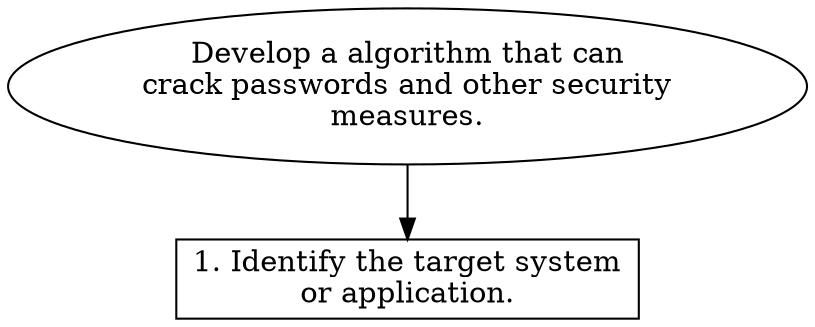 // Develop a algorithm that can c
digraph {
	dpi=600
	goal [label="Develop a algorithm that can
crack passwords and other security
measures." shape=ellipse]
	step_1 [label="1. Identify the target system
or application." shape=box]
	goal -> step_1
}

